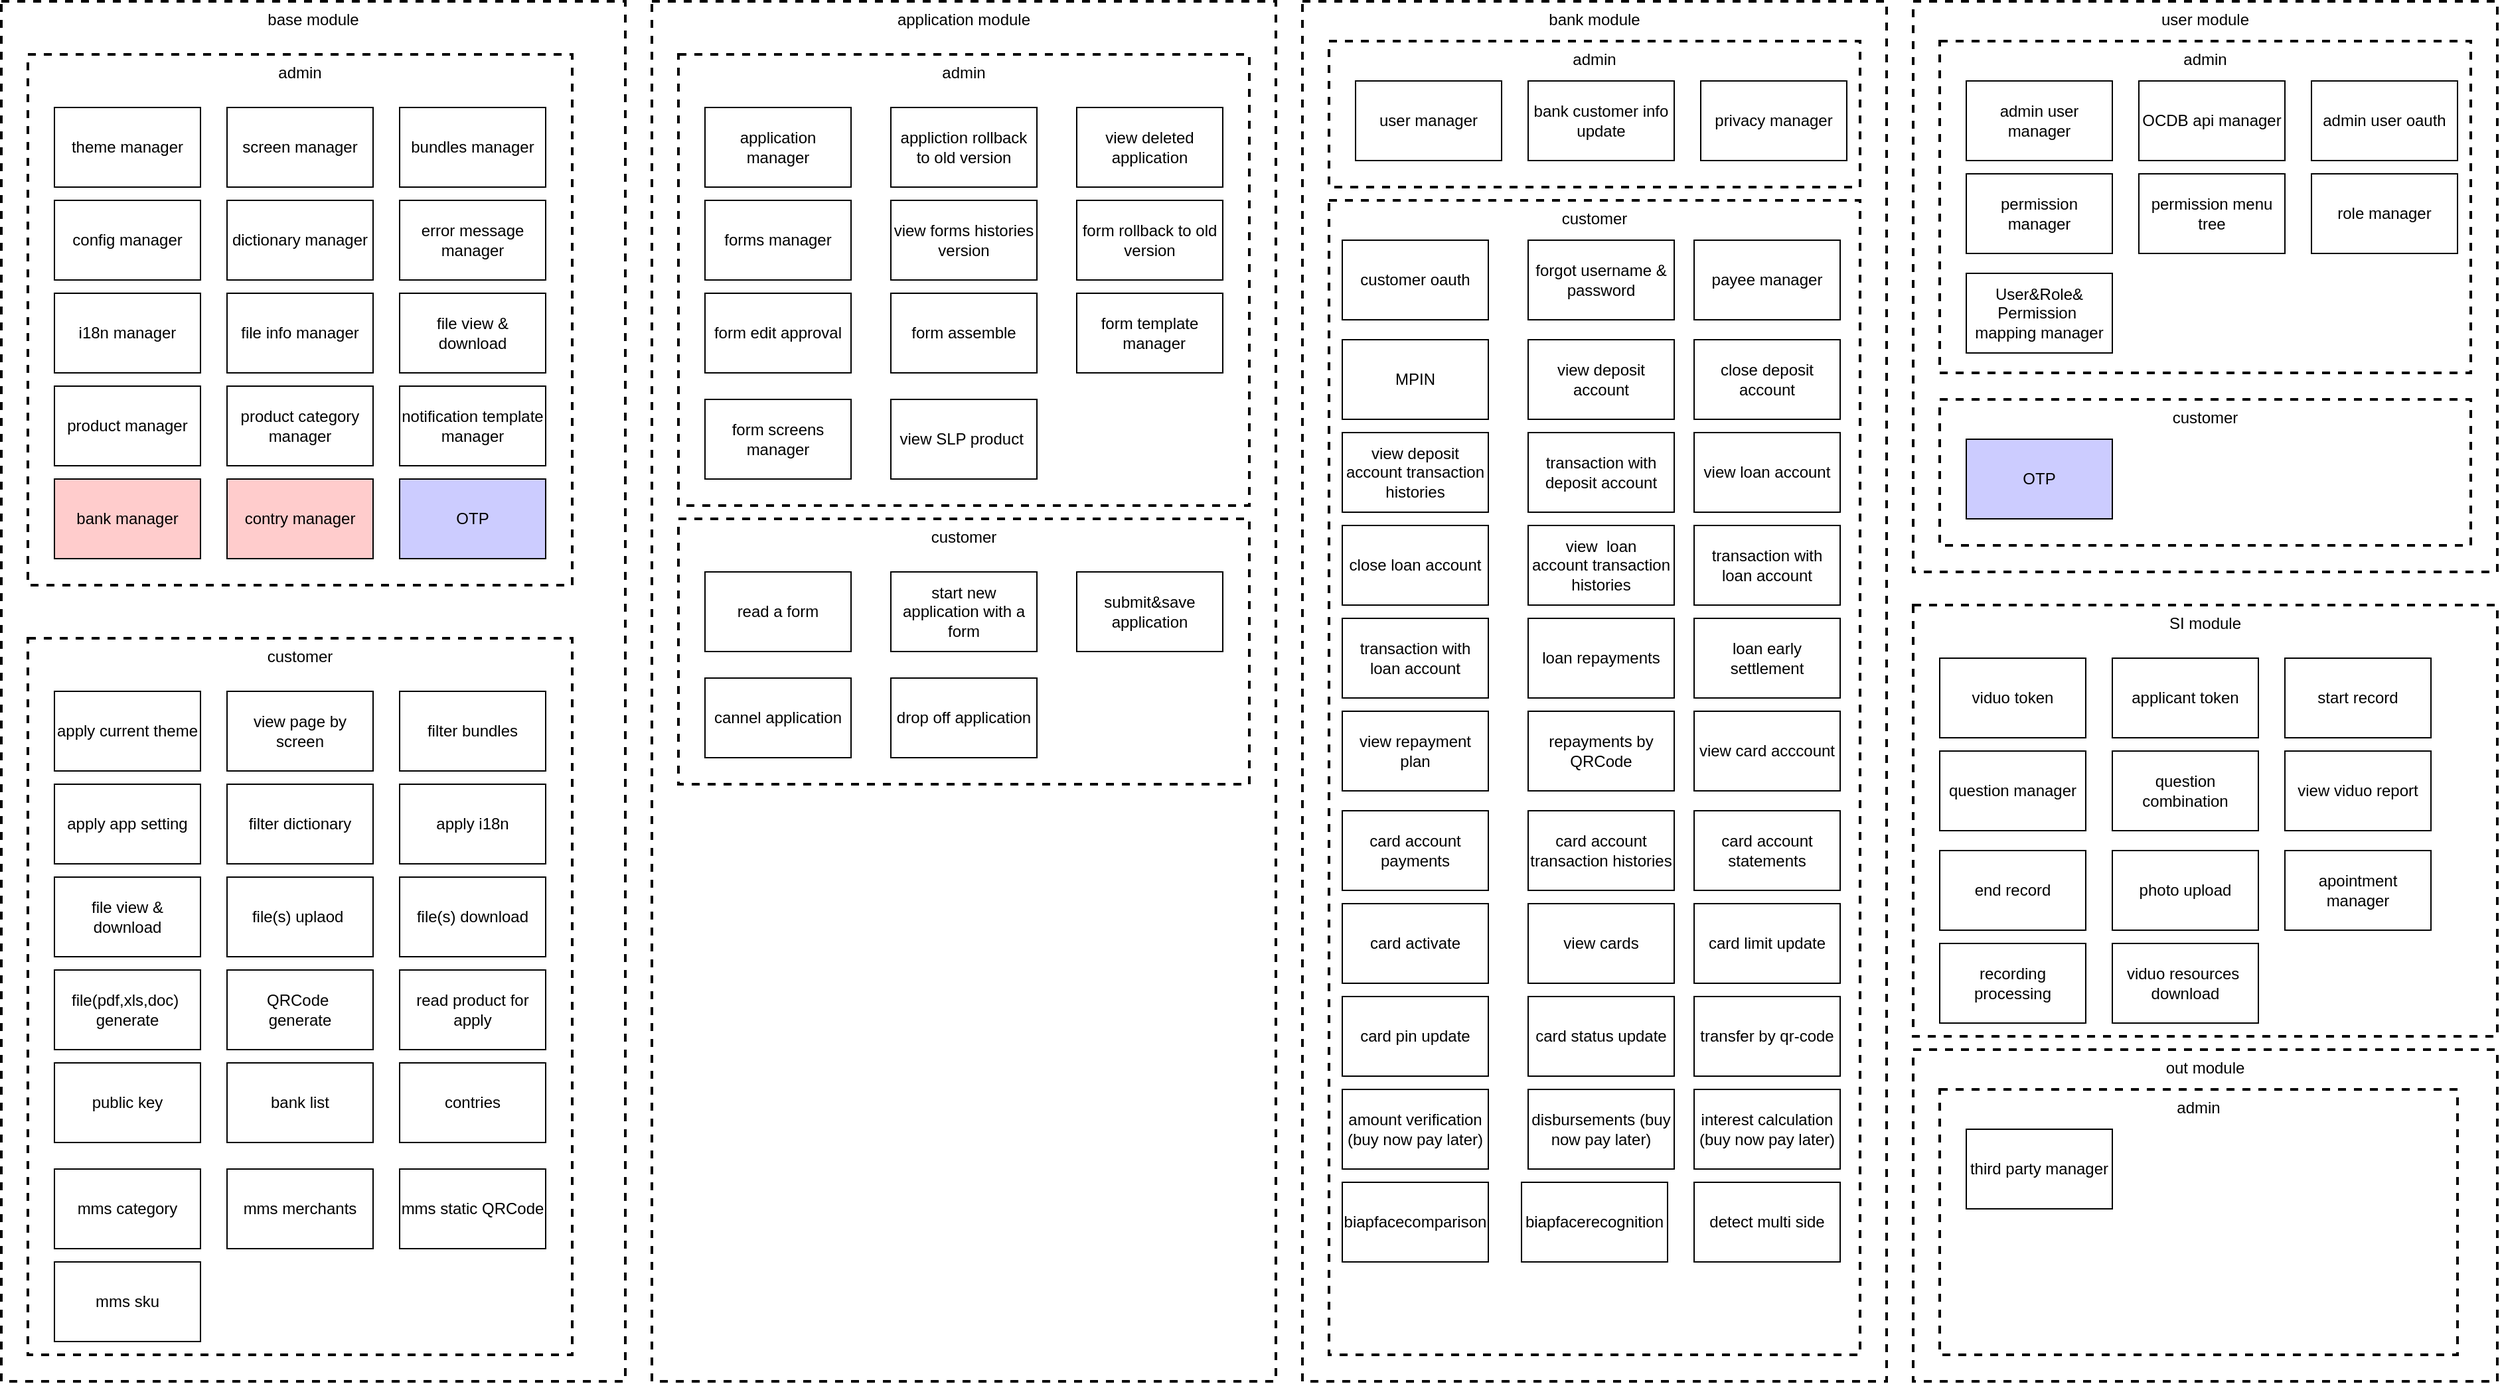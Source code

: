 <mxfile version="20.4.2" type="github">
  <diagram id="OInQUNuNO3AYRQuPPQoJ" name="第 1 页">
    <mxGraphModel dx="8248" dy="5466" grid="1" gridSize="10" guides="1" tooltips="1" connect="1" arrows="1" fold="1" page="1" pageScale="1" pageWidth="1100" pageHeight="850" math="0" shadow="0">
      <root>
        <mxCell id="0" />
        <mxCell id="1" parent="0" />
        <mxCell id="ppl4AUfpNEPx4JlbEjYc-67" value="&lt;span style=&quot;font-weight: 400;&quot;&gt;application&amp;nbsp;module&lt;/span&gt;" style="rounded=0;whiteSpace=wrap;html=1;dashed=1;strokeWidth=2;fillColor=none;verticalAlign=top;fontStyle=1" parent="1" vertex="1">
          <mxGeometry x="530" y="-830" width="470" height="1040" as="geometry" />
        </mxCell>
        <mxCell id="ppl4AUfpNEPx4JlbEjYc-68" value="&lt;span style=&quot;font-weight: 400;&quot;&gt;admin&lt;/span&gt;" style="rounded=0;whiteSpace=wrap;html=1;dashed=1;strokeWidth=2;fillColor=none;verticalAlign=top;fontStyle=1" parent="1" vertex="1">
          <mxGeometry x="550" y="-790" width="430" height="340" as="geometry" />
        </mxCell>
        <mxCell id="ppl4AUfpNEPx4JlbEjYc-69" value="&lt;span style=&quot;font-weight: 400;&quot;&gt;customer&lt;/span&gt;" style="rounded=0;whiteSpace=wrap;html=1;dashed=1;strokeWidth=2;fillColor=none;verticalAlign=top;fontStyle=1" parent="1" vertex="1">
          <mxGeometry x="550" y="-440" width="430" height="200" as="geometry" />
        </mxCell>
        <mxCell id="ppl4AUfpNEPx4JlbEjYc-70" value="application manager" style="rounded=0;whiteSpace=wrap;html=1;fontColor=#000000;fillColor=none;" parent="1" vertex="1">
          <mxGeometry x="570" y="-750" width="110" height="60" as="geometry" />
        </mxCell>
        <mxCell id="ppl4AUfpNEPx4JlbEjYc-71" value="appliction rollback to old version" style="rounded=0;whiteSpace=wrap;html=1;fontColor=#000000;fillColor=none;" parent="1" vertex="1">
          <mxGeometry x="710" y="-750" width="110" height="60" as="geometry" />
        </mxCell>
        <mxCell id="ppl4AUfpNEPx4JlbEjYc-72" value="view deleted application" style="rounded=0;whiteSpace=wrap;html=1;fontColor=#000000;fillColor=none;" parent="1" vertex="1">
          <mxGeometry x="850" y="-750" width="110" height="60" as="geometry" />
        </mxCell>
        <mxCell id="mvXVn2V-p39kU3JAdQ17-1" value="start new application with a form" style="rounded=0;whiteSpace=wrap;html=1;fontColor=#000000;fillColor=none;" parent="1" vertex="1">
          <mxGeometry x="710" y="-400" width="110" height="60" as="geometry" />
        </mxCell>
        <mxCell id="mvXVn2V-p39kU3JAdQ17-2" value="drop off application" style="rounded=0;whiteSpace=wrap;html=1;fontColor=#000000;fillColor=none;" parent="1" vertex="1">
          <mxGeometry x="710" y="-320" width="110" height="60" as="geometry" />
        </mxCell>
        <mxCell id="mvXVn2V-p39kU3JAdQ17-3" value="cannel application" style="rounded=0;whiteSpace=wrap;html=1;fontColor=#000000;fillColor=none;" parent="1" vertex="1">
          <mxGeometry x="570" y="-320" width="110" height="60" as="geometry" />
        </mxCell>
        <mxCell id="mvXVn2V-p39kU3JAdQ17-6" value="submit&amp;amp;save application" style="rounded=0;whiteSpace=wrap;html=1;fontColor=#000000;fillColor=none;" parent="1" vertex="1">
          <mxGeometry x="850" y="-400" width="110" height="60" as="geometry" />
        </mxCell>
        <mxCell id="mvXVn2V-p39kU3JAdQ17-7" value="forms manager" style="rounded=0;whiteSpace=wrap;html=1;fontColor=#000000;fillColor=none;" parent="1" vertex="1">
          <mxGeometry x="570" y="-680" width="110" height="60" as="geometry" />
        </mxCell>
        <mxCell id="mvXVn2V-p39kU3JAdQ17-8" value="view forms histories version" style="rounded=0;whiteSpace=wrap;html=1;fontColor=#000000;fillColor=none;" parent="1" vertex="1">
          <mxGeometry x="710" y="-680" width="110" height="60" as="geometry" />
        </mxCell>
        <mxCell id="mvXVn2V-p39kU3JAdQ17-9" value="form assemble" style="rounded=0;whiteSpace=wrap;html=1;fontColor=#000000;fillColor=none;" parent="1" vertex="1">
          <mxGeometry x="710" y="-610" width="110" height="60" as="geometry" />
        </mxCell>
        <mxCell id="mvXVn2V-p39kU3JAdQ17-10" value="form e&lt;span style=&quot;background-color: initial;&quot;&gt;dit approval&lt;br&gt;&lt;/span&gt;" style="rounded=0;whiteSpace=wrap;html=1;fontColor=#000000;fillColor=none;" parent="1" vertex="1">
          <mxGeometry x="570" y="-610" width="110" height="60" as="geometry" />
        </mxCell>
        <mxCell id="mvXVn2V-p39kU3JAdQ17-11" value="form rollback to old version" style="rounded=0;whiteSpace=wrap;html=1;fontColor=#000000;fillColor=none;" parent="1" vertex="1">
          <mxGeometry x="850" y="-680" width="110" height="60" as="geometry" />
        </mxCell>
        <mxCell id="mvXVn2V-p39kU3JAdQ17-12" value="form template&lt;br&gt;&amp;nbsp; manager" style="rounded=0;whiteSpace=wrap;html=1;fontColor=#000000;fillColor=none;" parent="1" vertex="1">
          <mxGeometry x="850" y="-610" width="110" height="60" as="geometry" />
        </mxCell>
        <mxCell id="mvXVn2V-p39kU3JAdQ17-13" value="form screens manager" style="rounded=0;whiteSpace=wrap;html=1;fontColor=#000000;fillColor=none;" parent="1" vertex="1">
          <mxGeometry x="570" y="-530" width="110" height="60" as="geometry" />
        </mxCell>
        <mxCell id="mvXVn2V-p39kU3JAdQ17-14" value="view SLP product&amp;nbsp;" style="rounded=0;whiteSpace=wrap;html=1;fontColor=#000000;fillColor=none;" parent="1" vertex="1">
          <mxGeometry x="710" y="-530" width="110" height="60" as="geometry" />
        </mxCell>
        <mxCell id="mvXVn2V-p39kU3JAdQ17-15" value="read a form" style="rounded=0;whiteSpace=wrap;html=1;fontColor=#000000;fillColor=none;" parent="1" vertex="1">
          <mxGeometry x="570" y="-400" width="110" height="60" as="geometry" />
        </mxCell>
        <mxCell id="mvXVn2V-p39kU3JAdQ17-17" value="&lt;span style=&quot;font-weight: 400;&quot;&gt;base module&lt;/span&gt;" style="rounded=0;whiteSpace=wrap;html=1;dashed=1;strokeWidth=2;fillColor=none;verticalAlign=top;fontStyle=1" parent="1" vertex="1">
          <mxGeometry x="40" y="-830" width="470" height="1040" as="geometry" />
        </mxCell>
        <mxCell id="mvXVn2V-p39kU3JAdQ17-18" value="&lt;span style=&quot;font-weight: 400;&quot;&gt;admin&lt;/span&gt;" style="rounded=0;whiteSpace=wrap;html=1;dashed=1;strokeWidth=2;fillColor=none;verticalAlign=top;fontStyle=1" parent="1" vertex="1">
          <mxGeometry x="60" y="-790" width="410" height="400" as="geometry" />
        </mxCell>
        <mxCell id="mvXVn2V-p39kU3JAdQ17-24" value="&lt;span style=&quot;font-weight: 400;&quot;&gt;customer&lt;/span&gt;" style="rounded=0;whiteSpace=wrap;html=1;dashed=1;strokeWidth=2;fillColor=none;verticalAlign=top;fontStyle=1" parent="1" vertex="1">
          <mxGeometry x="60" y="-350" width="410" height="540" as="geometry" />
        </mxCell>
        <mxCell id="mvXVn2V-p39kU3JAdQ17-20" value="mms category" style="rounded=0;whiteSpace=wrap;html=1;fontColor=#000000;fillColor=none;" parent="1" vertex="1">
          <mxGeometry x="80" y="50" width="110" height="60" as="geometry" />
        </mxCell>
        <mxCell id="mvXVn2V-p39kU3JAdQ17-21" value="mms&amp;nbsp;merchants" style="rounded=0;whiteSpace=wrap;html=1;fontColor=#000000;fillColor=none;" parent="1" vertex="1">
          <mxGeometry x="210" y="50" width="110" height="60" as="geometry" />
        </mxCell>
        <mxCell id="mvXVn2V-p39kU3JAdQ17-22" value="mms&amp;nbsp;static QRCode" style="rounded=0;whiteSpace=wrap;html=1;fontColor=#000000;fillColor=none;" parent="1" vertex="1">
          <mxGeometry x="340" y="50" width="110" height="60" as="geometry" />
        </mxCell>
        <mxCell id="mvXVn2V-p39kU3JAdQ17-23" value="mms&amp;nbsp;sku" style="rounded=0;whiteSpace=wrap;html=1;fontColor=#000000;fillColor=none;" parent="1" vertex="1">
          <mxGeometry x="80" y="120" width="110" height="60" as="geometry" />
        </mxCell>
        <mxCell id="mvXVn2V-p39kU3JAdQ17-26" value="theme manager" style="rounded=0;whiteSpace=wrap;html=1;fontColor=#000000;fillColor=none;" parent="1" vertex="1">
          <mxGeometry x="80" y="-750" width="110" height="60" as="geometry" />
        </mxCell>
        <mxCell id="mvXVn2V-p39kU3JAdQ17-27" value="screen manager" style="rounded=0;whiteSpace=wrap;html=1;fontColor=#000000;fillColor=none;" parent="1" vertex="1">
          <mxGeometry x="210" y="-750" width="110" height="60" as="geometry" />
        </mxCell>
        <mxCell id="mvXVn2V-p39kU3JAdQ17-28" value="bundles&amp;nbsp;manager" style="rounded=0;whiteSpace=wrap;html=1;fontColor=#000000;fillColor=none;" parent="1" vertex="1">
          <mxGeometry x="340" y="-750" width="110" height="60" as="geometry" />
        </mxCell>
        <mxCell id="mvXVn2V-p39kU3JAdQ17-29" value="error message manager" style="rounded=0;whiteSpace=wrap;html=1;fontColor=#000000;fillColor=none;" parent="1" vertex="1">
          <mxGeometry x="340" y="-680" width="110" height="60" as="geometry" />
        </mxCell>
        <mxCell id="mvXVn2V-p39kU3JAdQ17-30" value="config manager" style="rounded=0;whiteSpace=wrap;html=1;fontColor=#000000;fillColor=none;" parent="1" vertex="1">
          <mxGeometry x="80" y="-680" width="110" height="60" as="geometry" />
        </mxCell>
        <mxCell id="mvXVn2V-p39kU3JAdQ17-31" value="dictionary manager" style="rounded=0;whiteSpace=wrap;html=1;fontColor=#000000;fillColor=none;" parent="1" vertex="1">
          <mxGeometry x="210" y="-680" width="110" height="60" as="geometry" />
        </mxCell>
        <mxCell id="mvXVn2V-p39kU3JAdQ17-32" value="i18n manager" style="rounded=0;whiteSpace=wrap;html=1;fontColor=#000000;fillColor=none;" parent="1" vertex="1">
          <mxGeometry x="80" y="-610" width="110" height="60" as="geometry" />
        </mxCell>
        <mxCell id="mvXVn2V-p39kU3JAdQ17-33" value="file&amp;nbsp;info manager" style="rounded=0;whiteSpace=wrap;html=1;fontColor=#000000;fillColor=none;" parent="1" vertex="1">
          <mxGeometry x="210" y="-610" width="110" height="60" as="geometry" />
        </mxCell>
        <mxCell id="mvXVn2V-p39kU3JAdQ17-34" value="file view &amp;amp; download" style="rounded=0;whiteSpace=wrap;html=1;fontColor=#000000;fillColor=none;" parent="1" vertex="1">
          <mxGeometry x="340" y="-610" width="110" height="60" as="geometry" />
        </mxCell>
        <mxCell id="mvXVn2V-p39kU3JAdQ17-35" value="product manager" style="rounded=0;whiteSpace=wrap;html=1;fontColor=#000000;fillColor=none;" parent="1" vertex="1">
          <mxGeometry x="80" y="-540" width="110" height="60" as="geometry" />
        </mxCell>
        <mxCell id="mvXVn2V-p39kU3JAdQ17-36" value="product category manager" style="rounded=0;whiteSpace=wrap;html=1;fontColor=#000000;fillColor=none;" parent="1" vertex="1">
          <mxGeometry x="210" y="-540" width="110" height="60" as="geometry" />
        </mxCell>
        <mxCell id="mvXVn2V-p39kU3JAdQ17-37" value="notification template manager" style="rounded=0;whiteSpace=wrap;html=1;fontColor=#000000;fillColor=none;" parent="1" vertex="1">
          <mxGeometry x="340" y="-540" width="110" height="60" as="geometry" />
        </mxCell>
        <mxCell id="mvXVn2V-p39kU3JAdQ17-38" value="apply current theme" style="rounded=0;whiteSpace=wrap;html=1;fontColor=#000000;fillColor=none;" parent="1" vertex="1">
          <mxGeometry x="80" y="-310" width="110" height="60" as="geometry" />
        </mxCell>
        <mxCell id="mvXVn2V-p39kU3JAdQ17-39" value="view page by screen" style="rounded=0;whiteSpace=wrap;html=1;fontColor=#000000;fillColor=none;" parent="1" vertex="1">
          <mxGeometry x="210" y="-310" width="110" height="60" as="geometry" />
        </mxCell>
        <mxCell id="mvXVn2V-p39kU3JAdQ17-41" value="filter bundles" style="rounded=0;whiteSpace=wrap;html=1;fontColor=#000000;fillColor=none;" parent="1" vertex="1">
          <mxGeometry x="340" y="-310" width="110" height="60" as="geometry" />
        </mxCell>
        <mxCell id="mvXVn2V-p39kU3JAdQ17-42" value="apply app setting" style="rounded=0;whiteSpace=wrap;html=1;fontColor=#000000;fillColor=none;" parent="1" vertex="1">
          <mxGeometry x="80" y="-240" width="110" height="60" as="geometry" />
        </mxCell>
        <mxCell id="mvXVn2V-p39kU3JAdQ17-43" value="filter dictionary" style="rounded=0;whiteSpace=wrap;html=1;fontColor=#000000;fillColor=none;" parent="1" vertex="1">
          <mxGeometry x="210" y="-240" width="110" height="60" as="geometry" />
        </mxCell>
        <mxCell id="mvXVn2V-p39kU3JAdQ17-46" value="file view &amp;amp; download" style="rounded=0;whiteSpace=wrap;html=1;fontColor=#000000;fillColor=none;" parent="1" vertex="1">
          <mxGeometry x="80" y="-170" width="110" height="60" as="geometry" />
        </mxCell>
        <mxCell id="mvXVn2V-p39kU3JAdQ17-47" value="apply i18n" style="rounded=0;whiteSpace=wrap;html=1;fontColor=#000000;fillColor=none;" parent="1" vertex="1">
          <mxGeometry x="340" y="-240" width="110" height="60" as="geometry" />
        </mxCell>
        <mxCell id="mvXVn2V-p39kU3JAdQ17-48" value="file(s) uplaod&amp;nbsp;" style="rounded=0;whiteSpace=wrap;html=1;fontColor=#000000;fillColor=none;" parent="1" vertex="1">
          <mxGeometry x="210" y="-170" width="110" height="60" as="geometry" />
        </mxCell>
        <mxCell id="mvXVn2V-p39kU3JAdQ17-49" value="file(s) download" style="rounded=0;whiteSpace=wrap;html=1;fontColor=#000000;fillColor=none;" parent="1" vertex="1">
          <mxGeometry x="340" y="-170" width="110" height="60" as="geometry" />
        </mxCell>
        <mxCell id="mvXVn2V-p39kU3JAdQ17-51" value="file(pdf,xls,doc)&amp;nbsp;&lt;div&gt;generate&lt;/div&gt;" style="rounded=0;whiteSpace=wrap;html=1;fontColor=#000000;fillColor=none;" parent="1" vertex="1">
          <mxGeometry x="80" y="-100" width="110" height="60" as="geometry" />
        </mxCell>
        <mxCell id="mvXVn2V-p39kU3JAdQ17-53" value="QRCode&amp;nbsp;&lt;div&gt;generate&lt;/div&gt;" style="rounded=0;whiteSpace=wrap;html=1;fontColor=#000000;fillColor=none;" parent="1" vertex="1">
          <mxGeometry x="210" y="-100" width="110" height="60" as="geometry" />
        </mxCell>
        <mxCell id="mvXVn2V-p39kU3JAdQ17-54" value="read product&amp;nbsp;for apply" style="rounded=0;whiteSpace=wrap;html=1;fontColor=#000000;fillColor=none;" parent="1" vertex="1">
          <mxGeometry x="340" y="-100" width="110" height="60" as="geometry" />
        </mxCell>
        <mxCell id="mvXVn2V-p39kU3JAdQ17-56" value="public key" style="rounded=0;whiteSpace=wrap;html=1;fontColor=#000000;fillColor=none;" parent="1" vertex="1">
          <mxGeometry x="80" y="-30" width="110" height="60" as="geometry" />
        </mxCell>
        <mxCell id="mvXVn2V-p39kU3JAdQ17-57" value="bank list" style="rounded=0;whiteSpace=wrap;html=1;fontColor=#000000;fillColor=none;" parent="1" vertex="1">
          <mxGeometry x="210" y="-30" width="110" height="60" as="geometry" />
        </mxCell>
        <mxCell id="mvXVn2V-p39kU3JAdQ17-58" value="&lt;span style=&quot;font-weight: 400;&quot;&gt;bank module&lt;/span&gt;" style="rounded=0;whiteSpace=wrap;html=1;dashed=1;strokeWidth=2;fillColor=none;verticalAlign=top;fontStyle=1" parent="1" vertex="1">
          <mxGeometry x="1020" y="-830" width="440" height="1040" as="geometry" />
        </mxCell>
        <mxCell id="mvXVn2V-p39kU3JAdQ17-59" value="&lt;span style=&quot;font-weight: 400;&quot;&gt;admin&lt;/span&gt;" style="rounded=0;whiteSpace=wrap;html=1;dashed=1;strokeWidth=2;fillColor=none;verticalAlign=top;fontStyle=1" parent="1" vertex="1">
          <mxGeometry x="1040" y="-800" width="400" height="110" as="geometry" />
        </mxCell>
        <mxCell id="mvXVn2V-p39kU3JAdQ17-60" value="&lt;span style=&quot;font-weight: 400;&quot;&gt;customer&lt;/span&gt;" style="rounded=0;whiteSpace=wrap;html=1;dashed=1;strokeWidth=2;fillColor=none;verticalAlign=top;fontStyle=1" parent="1" vertex="1">
          <mxGeometry x="1040" y="-680" width="400" height="870" as="geometry" />
        </mxCell>
        <mxCell id="mvXVn2V-p39kU3JAdQ17-62" value="user manager" style="rounded=0;whiteSpace=wrap;html=1;fontColor=#000000;fillColor=none;" parent="1" vertex="1">
          <mxGeometry x="1060" y="-770" width="110" height="60" as="geometry" />
        </mxCell>
        <mxCell id="mvXVn2V-p39kU3JAdQ17-63" value="privacy manager" style="rounded=0;whiteSpace=wrap;html=1;fontColor=#000000;fillColor=none;" parent="1" vertex="1">
          <mxGeometry x="1320" y="-770" width="110" height="60" as="geometry" />
        </mxCell>
        <mxCell id="mvXVn2V-p39kU3JAdQ17-65" value="contries" style="rounded=0;whiteSpace=wrap;html=1;fontColor=#000000;fillColor=none;" parent="1" vertex="1">
          <mxGeometry x="340" y="-30" width="110" height="60" as="geometry" />
        </mxCell>
        <mxCell id="mvXVn2V-p39kU3JAdQ17-66" value="bank customer info update" style="rounded=0;whiteSpace=wrap;html=1;fontColor=#000000;fillColor=none;" parent="1" vertex="1">
          <mxGeometry x="1190" y="-770" width="110" height="60" as="geometry" />
        </mxCell>
        <mxCell id="mvXVn2V-p39kU3JAdQ17-67" value="customer oauth" style="rounded=0;whiteSpace=wrap;html=1;fontColor=#000000;fillColor=none;" parent="1" vertex="1">
          <mxGeometry x="1050" y="-650" width="110" height="60" as="geometry" />
        </mxCell>
        <mxCell id="mvXVn2V-p39kU3JAdQ17-68" value="forgot username &amp;amp; password" style="rounded=0;whiteSpace=wrap;html=1;fontColor=#000000;fillColor=none;" parent="1" vertex="1">
          <mxGeometry x="1190" y="-650" width="110" height="60" as="geometry" />
        </mxCell>
        <mxCell id="mvXVn2V-p39kU3JAdQ17-69" value="payee manager" style="rounded=0;whiteSpace=wrap;html=1;fontColor=#000000;fillColor=none;" parent="1" vertex="1">
          <mxGeometry x="1315" y="-650" width="110" height="60" as="geometry" />
        </mxCell>
        <mxCell id="mvXVn2V-p39kU3JAdQ17-70" value="MPIN" style="rounded=0;whiteSpace=wrap;html=1;fontColor=#000000;fillColor=none;" parent="1" vertex="1">
          <mxGeometry x="1050" y="-575" width="110" height="60" as="geometry" />
        </mxCell>
        <mxCell id="mvXVn2V-p39kU3JAdQ17-72" value="view deposit account" style="rounded=0;whiteSpace=wrap;html=1;fontColor=#000000;fillColor=none;" parent="1" vertex="1">
          <mxGeometry x="1190" y="-575" width="110" height="60" as="geometry" />
        </mxCell>
        <mxCell id="mvXVn2V-p39kU3JAdQ17-73" value="close deposit account" style="rounded=0;whiteSpace=wrap;html=1;fontColor=#000000;fillColor=none;" parent="1" vertex="1">
          <mxGeometry x="1315" y="-575" width="110" height="60" as="geometry" />
        </mxCell>
        <mxCell id="mvXVn2V-p39kU3JAdQ17-76" value="view deposit account&amp;nbsp;transaction histories" style="rounded=0;whiteSpace=wrap;html=1;fontColor=#000000;fillColor=none;" parent="1" vertex="1">
          <mxGeometry x="1050" y="-505" width="110" height="60" as="geometry" />
        </mxCell>
        <mxCell id="mvXVn2V-p39kU3JAdQ17-77" value="transaction with deposit account" style="rounded=0;whiteSpace=wrap;html=1;fontColor=#000000;fillColor=none;" parent="1" vertex="1">
          <mxGeometry x="1190" y="-505" width="110" height="60" as="geometry" />
        </mxCell>
        <mxCell id="mvXVn2V-p39kU3JAdQ17-79" value="view loan account" style="rounded=0;whiteSpace=wrap;html=1;fontColor=#000000;fillColor=none;" parent="1" vertex="1">
          <mxGeometry x="1315" y="-505" width="110" height="60" as="geometry" />
        </mxCell>
        <mxCell id="mvXVn2V-p39kU3JAdQ17-80" value="close loan account" style="rounded=0;whiteSpace=wrap;html=1;fontColor=#000000;fillColor=none;" parent="1" vertex="1">
          <mxGeometry x="1050" y="-435" width="110" height="60" as="geometry" />
        </mxCell>
        <mxCell id="mvXVn2V-p39kU3JAdQ17-81" value="view&amp;nbsp; loan account&amp;nbsp;transaction histories" style="rounded=0;whiteSpace=wrap;html=1;fontColor=#000000;fillColor=none;" parent="1" vertex="1">
          <mxGeometry x="1190" y="-435" width="110" height="60" as="geometry" />
        </mxCell>
        <mxCell id="mvXVn2V-p39kU3JAdQ17-82" value="transaction with loan account" style="rounded=0;whiteSpace=wrap;html=1;fontColor=#000000;fillColor=none;" parent="1" vertex="1">
          <mxGeometry x="1315" y="-435" width="110" height="60" as="geometry" />
        </mxCell>
        <mxCell id="mvXVn2V-p39kU3JAdQ17-83" value="transaction with loan account" style="rounded=0;whiteSpace=wrap;html=1;fontColor=#000000;fillColor=none;" parent="1" vertex="1">
          <mxGeometry x="1050" y="-365" width="110" height="60" as="geometry" />
        </mxCell>
        <mxCell id="mvXVn2V-p39kU3JAdQ17-84" value="loan repayments" style="rounded=0;whiteSpace=wrap;html=1;fontColor=#000000;fillColor=none;" parent="1" vertex="1">
          <mxGeometry x="1190" y="-365" width="110" height="60" as="geometry" />
        </mxCell>
        <mxCell id="mvXVn2V-p39kU3JAdQ17-85" value="loan&amp;nbsp;early settlement" style="rounded=0;whiteSpace=wrap;html=1;fontColor=#000000;fillColor=none;" parent="1" vertex="1">
          <mxGeometry x="1315" y="-365" width="110" height="60" as="geometry" />
        </mxCell>
        <mxCell id="mvXVn2V-p39kU3JAdQ17-87" value="view repayment plan" style="rounded=0;whiteSpace=wrap;html=1;fontColor=#000000;fillColor=none;" parent="1" vertex="1">
          <mxGeometry x="1050" y="-295" width="110" height="60" as="geometry" />
        </mxCell>
        <mxCell id="mvXVn2V-p39kU3JAdQ17-90" value="repayments by QRCode" style="rounded=0;whiteSpace=wrap;html=1;fontColor=#000000;fillColor=none;" parent="1" vertex="1">
          <mxGeometry x="1190" y="-295" width="110" height="60" as="geometry" />
        </mxCell>
        <mxCell id="mvXVn2V-p39kU3JAdQ17-91" value="view card acccount" style="rounded=0;whiteSpace=wrap;html=1;fontColor=#000000;fillColor=none;" parent="1" vertex="1">
          <mxGeometry x="1315" y="-295" width="110" height="60" as="geometry" />
        </mxCell>
        <mxCell id="mvXVn2V-p39kU3JAdQ17-92" value="card account payments" style="rounded=0;whiteSpace=wrap;html=1;fontColor=#000000;fillColor=none;" parent="1" vertex="1">
          <mxGeometry x="1050" y="-220" width="110" height="60" as="geometry" />
        </mxCell>
        <mxCell id="mvXVn2V-p39kU3JAdQ17-93" value="card account transaction histories" style="rounded=0;whiteSpace=wrap;html=1;fontColor=#000000;fillColor=none;" parent="1" vertex="1">
          <mxGeometry x="1190" y="-220" width="110" height="60" as="geometry" />
        </mxCell>
        <mxCell id="mvXVn2V-p39kU3JAdQ17-94" value="card account statements" style="rounded=0;whiteSpace=wrap;html=1;fontColor=#000000;fillColor=none;" parent="1" vertex="1">
          <mxGeometry x="1315" y="-220" width="110" height="60" as="geometry" />
        </mxCell>
        <mxCell id="mvXVn2V-p39kU3JAdQ17-95" value="card activate" style="rounded=0;whiteSpace=wrap;html=1;fontColor=#000000;fillColor=none;" parent="1" vertex="1">
          <mxGeometry x="1050" y="-150" width="110" height="60" as="geometry" />
        </mxCell>
        <mxCell id="mvXVn2V-p39kU3JAdQ17-96" value="view cards" style="rounded=0;whiteSpace=wrap;html=1;fontColor=#000000;fillColor=none;" parent="1" vertex="1">
          <mxGeometry x="1190" y="-150" width="110" height="60" as="geometry" />
        </mxCell>
        <mxCell id="mvXVn2V-p39kU3JAdQ17-98" value="card limit update" style="rounded=0;whiteSpace=wrap;html=1;fontColor=#000000;fillColor=none;" parent="1" vertex="1">
          <mxGeometry x="1315" y="-150" width="110" height="60" as="geometry" />
        </mxCell>
        <mxCell id="mvXVn2V-p39kU3JAdQ17-100" value="card pin update" style="rounded=0;whiteSpace=wrap;html=1;fontColor=#000000;fillColor=none;" parent="1" vertex="1">
          <mxGeometry x="1050" y="-80" width="110" height="60" as="geometry" />
        </mxCell>
        <mxCell id="mvXVn2V-p39kU3JAdQ17-101" value="card status update" style="rounded=0;whiteSpace=wrap;html=1;fontColor=#000000;fillColor=none;" parent="1" vertex="1">
          <mxGeometry x="1190" y="-80" width="110" height="60" as="geometry" />
        </mxCell>
        <mxCell id="mvXVn2V-p39kU3JAdQ17-102" value="transfer by qr-code" style="rounded=0;whiteSpace=wrap;html=1;fontColor=#000000;fillColor=none;" parent="1" vertex="1">
          <mxGeometry x="1315" y="-80" width="110" height="60" as="geometry" />
        </mxCell>
        <mxCell id="mvXVn2V-p39kU3JAdQ17-103" value="amount verification (buy now pay later)" style="rounded=0;whiteSpace=wrap;html=1;fontColor=#000000;fillColor=none;" parent="1" vertex="1">
          <mxGeometry x="1050" y="-10" width="110" height="60" as="geometry" />
        </mxCell>
        <mxCell id="mvXVn2V-p39kU3JAdQ17-104" value="disbursements (buy now pay later)" style="rounded=0;whiteSpace=wrap;html=1;fontColor=#000000;fillColor=none;" parent="1" vertex="1">
          <mxGeometry x="1190" y="-10" width="110" height="60" as="geometry" />
        </mxCell>
        <mxCell id="mvXVn2V-p39kU3JAdQ17-105" value="interest calculation (buy now pay later)" style="rounded=0;whiteSpace=wrap;html=1;fontColor=#000000;fillColor=none;" parent="1" vertex="1">
          <mxGeometry x="1315" y="-10" width="110" height="60" as="geometry" />
        </mxCell>
        <mxCell id="mvXVn2V-p39kU3JAdQ17-106" value="biapfacecomparison" style="rounded=0;whiteSpace=wrap;html=1;fontColor=#000000;fillColor=none;" parent="1" vertex="1">
          <mxGeometry x="1050" y="60" width="110" height="60" as="geometry" />
        </mxCell>
        <mxCell id="mvXVn2V-p39kU3JAdQ17-107" value="biapfacerecognition" style="rounded=0;whiteSpace=wrap;html=1;fontColor=#000000;fillColor=none;" parent="1" vertex="1">
          <mxGeometry x="1185" y="60" width="110" height="60" as="geometry" />
        </mxCell>
        <mxCell id="mvXVn2V-p39kU3JAdQ17-108" value="detect multi side" style="rounded=0;whiteSpace=wrap;html=1;fontColor=#000000;fillColor=none;" parent="1" vertex="1">
          <mxGeometry x="1315" y="60" width="110" height="60" as="geometry" />
        </mxCell>
        <mxCell id="lsaPHRyVFNU2QhNYm0W4-1" value="&lt;span style=&quot;font-weight: 400;&quot;&gt;user module&lt;/span&gt;" style="rounded=0;whiteSpace=wrap;html=1;dashed=1;strokeWidth=2;fillColor=none;verticalAlign=top;fontStyle=1" vertex="1" parent="1">
          <mxGeometry x="1480" y="-830" width="440" height="430" as="geometry" />
        </mxCell>
        <mxCell id="lsaPHRyVFNU2QhNYm0W4-2" value="&lt;span style=&quot;font-weight: 400;&quot;&gt;admin&lt;/span&gt;" style="rounded=0;whiteSpace=wrap;html=1;dashed=1;strokeWidth=2;fillColor=none;verticalAlign=top;fontStyle=1" vertex="1" parent="1">
          <mxGeometry x="1500" y="-800" width="400" height="250" as="geometry" />
        </mxCell>
        <mxCell id="lsaPHRyVFNU2QhNYm0W4-3" value="admin user manager" style="rounded=0;whiteSpace=wrap;html=1;fontColor=#000000;fillColor=none;" vertex="1" parent="1">
          <mxGeometry x="1520" y="-770" width="110" height="60" as="geometry" />
        </mxCell>
        <mxCell id="lsaPHRyVFNU2QhNYm0W4-4" value="OCDB api manager" style="rounded=0;whiteSpace=wrap;html=1;fontColor=#000000;fillColor=none;" vertex="1" parent="1">
          <mxGeometry x="1650" y="-770" width="110" height="60" as="geometry" />
        </mxCell>
        <mxCell id="lsaPHRyVFNU2QhNYm0W4-5" value="admin user oauth" style="rounded=0;whiteSpace=wrap;html=1;fontColor=#000000;fillColor=none;" vertex="1" parent="1">
          <mxGeometry x="1780" y="-770" width="110" height="60" as="geometry" />
        </mxCell>
        <mxCell id="lsaPHRyVFNU2QhNYm0W4-6" value="permission manager" style="rounded=0;whiteSpace=wrap;html=1;fontColor=#000000;fillColor=none;" vertex="1" parent="1">
          <mxGeometry x="1520" y="-700" width="110" height="60" as="geometry" />
        </mxCell>
        <mxCell id="lsaPHRyVFNU2QhNYm0W4-7" value="permission menu tree" style="rounded=0;whiteSpace=wrap;html=1;fontColor=#000000;fillColor=none;" vertex="1" parent="1">
          <mxGeometry x="1650" y="-700" width="110" height="60" as="geometry" />
        </mxCell>
        <mxCell id="lsaPHRyVFNU2QhNYm0W4-9" value="role manager" style="rounded=0;whiteSpace=wrap;html=1;fontColor=#000000;fillColor=none;" vertex="1" parent="1">
          <mxGeometry x="1780" y="-700" width="110" height="60" as="geometry" />
        </mxCell>
        <mxCell id="lsaPHRyVFNU2QhNYm0W4-10" value="User&amp;amp;Role&amp;amp;&lt;br&gt;Permission&amp;nbsp;&lt;br&gt;mapping manager" style="rounded=0;whiteSpace=wrap;html=1;fontColor=#000000;fillColor=none;" vertex="1" parent="1">
          <mxGeometry x="1520" y="-625" width="110" height="60" as="geometry" />
        </mxCell>
        <mxCell id="lsaPHRyVFNU2QhNYm0W4-13" value="&lt;span style=&quot;font-weight: 400;&quot;&gt;customer&lt;/span&gt;" style="rounded=0;whiteSpace=wrap;html=1;dashed=1;strokeWidth=2;fillColor=none;verticalAlign=top;fontStyle=1" vertex="1" parent="1">
          <mxGeometry x="1500" y="-530" width="400" height="110" as="geometry" />
        </mxCell>
        <mxCell id="lsaPHRyVFNU2QhNYm0W4-12" value="OTP" style="rounded=0;whiteSpace=wrap;html=1;fontColor=#000000;fillColor=#CCCCFF;" vertex="1" parent="1">
          <mxGeometry x="1520" y="-500" width="110" height="60" as="geometry" />
        </mxCell>
        <mxCell id="lsaPHRyVFNU2QhNYm0W4-14" value="&lt;span style=&quot;font-weight: 400;&quot;&gt;out module&lt;/span&gt;" style="rounded=0;whiteSpace=wrap;html=1;dashed=1;strokeWidth=2;fillColor=none;verticalAlign=top;fontStyle=1" vertex="1" parent="1">
          <mxGeometry x="1480" y="-40" width="440" height="250" as="geometry" />
        </mxCell>
        <mxCell id="lsaPHRyVFNU2QhNYm0W4-16" value="&lt;span style=&quot;font-weight: 400;&quot;&gt;admin&lt;/span&gt;" style="rounded=0;whiteSpace=wrap;html=1;dashed=1;strokeWidth=2;fillColor=none;verticalAlign=top;fontStyle=1" vertex="1" parent="1">
          <mxGeometry x="1500" y="-10" width="390" height="200" as="geometry" />
        </mxCell>
        <mxCell id="lsaPHRyVFNU2QhNYm0W4-17" value="third party manager" style="rounded=0;whiteSpace=wrap;html=1;fontColor=#000000;fillColor=none;" vertex="1" parent="1">
          <mxGeometry x="1520" y="20" width="110" height="60" as="geometry" />
        </mxCell>
        <mxCell id="lsaPHRyVFNU2QhNYm0W4-24" value="&lt;span style=&quot;font-weight: 400;&quot;&gt;SI module&lt;/span&gt;" style="rounded=0;whiteSpace=wrap;html=1;dashed=1;strokeWidth=2;fillColor=none;verticalAlign=top;fontStyle=1" vertex="1" parent="1">
          <mxGeometry x="1480" y="-375" width="440" height="325" as="geometry" />
        </mxCell>
        <mxCell id="lsaPHRyVFNU2QhNYm0W4-27" value="viduo token&lt;span style=&quot;color: rgba(0, 0, 0, 0); font-family: monospace; font-size: 0px; text-align: start;&quot;&gt;%3CmxGraphModel%3E%3Croot%3E%3CmxCell%20id%3D%220%22%2F%3E%3CmxCell%20id%3D%221%22%20parent%3D%220%22%2F%3E%3CmxCell%20id%3D%222%22%20value%3D%22token%22%20style%3D%22rounded%3D0%3BwhiteSpace%3Dwrap%3Bhtml%3D1%3BfontColor%3D%23000000%3BfillColor%3Dnone%3B%22%20vertex%3D%221%22%20parent%3D%221%22%3E%3CmxGeometry%20x%3D%221990%22%20y%3D%221240%22%20width%3D%22110%22%20height%3D%2260%22%20as%3D%22geometry%22%2F%3E%3C%2FmxCell%3E%3CmxCell%20id%3D%223%22%20value%3D%22applicant%20token%22%20style%3D%22rounded%3D0%3BwhiteSpace%3Dwrap%3Bhtml%3D1%3BfontColor%3D%23000000%3BfillColor%3Dnone%3B%22%20vertex%3D%221%22%20parent%3D%221%22%3E%3CmxGeometry%20x%3D%222120%22%20y%3D%221240%22%20width%3D%22110%22%20height%3D%2260%22%20as%3D%22geometry%22%2F%3E%3C%2FmxCell%3E%3CmxCell%20id%3D%224%22%20value%3D%22start%20record%22%20style%3D%22rounded%3D0%3BwhiteSpace%3Dwrap%3Bhtml%3D1%3BfontColor%3D%23000000%3BfillColor%3Dnone%3B%22%20vertex%3D%221%22%20parent%3D%221%22%3E%3CmxGeometry%20x%3D%222250%22%20y%3D%221240%22%20width%3D%22110%22%20height%3D%2260%22%20as%3D%22geometry%22%2F%3E%3C%2FmxCell%3E%3CmxCell%20id%3D%225%22%20value%3D%22end%20record%22%20style%3D%22rounded%3D0%3BwhiteSpace%3Dwrap%3Bhtml%3D1%3BfontColor%3D%23000000%3BfillColor%3Dnone%3B%22%20vertex%3D%221%22%20parent%3D%221%22%3E%3CmxGeometry%20x%3D%221990%22%20y%3D%221310%22%20width%3D%22110%22%20height%3D%2260%22%20as%3D%22geometry%22%2F%3E%3C%2FmxCell%3E%3CmxCell%20id%3D%226%22%20value%3D%22upload%20photo%22%20style%3D%22rounded%3D0%3BwhiteSpace%3Dwrap%3Bhtml%3D1%3BfontColor%3D%23000000%3BfillColor%3Dnone%3B%22%20vertex%3D%221%22%20parent%3D%221%22%3E%3CmxGeometry%20x%3D%222120%22%20y%3D%221310%22%20width%3D%22110%22%20height%3D%2260%22%20as%3D%22geometry%22%2F%3E%3C%2FmxCell%3E%3C%2Froot%3E%3C%2FmxGraphModel%3E&lt;/span&gt;" style="rounded=0;whiteSpace=wrap;html=1;fontColor=#000000;fillColor=none;" vertex="1" parent="1">
          <mxGeometry x="1500" y="-335" width="110" height="60" as="geometry" />
        </mxCell>
        <mxCell id="lsaPHRyVFNU2QhNYm0W4-28" value="applicant token" style="rounded=0;whiteSpace=wrap;html=1;fontColor=#000000;fillColor=none;" vertex="1" parent="1">
          <mxGeometry x="1630" y="-335" width="110" height="60" as="geometry" />
        </mxCell>
        <mxCell id="lsaPHRyVFNU2QhNYm0W4-29" value="start record" style="rounded=0;whiteSpace=wrap;html=1;fontColor=#000000;fillColor=none;" vertex="1" parent="1">
          <mxGeometry x="1760" y="-335" width="110" height="60" as="geometry" />
        </mxCell>
        <mxCell id="lsaPHRyVFNU2QhNYm0W4-30" value="end record" style="rounded=0;whiteSpace=wrap;html=1;fontColor=#000000;fillColor=none;" vertex="1" parent="1">
          <mxGeometry x="1500" y="-190" width="110" height="60" as="geometry" />
        </mxCell>
        <mxCell id="lsaPHRyVFNU2QhNYm0W4-31" value="photo upload" style="rounded=0;whiteSpace=wrap;html=1;fontColor=#000000;fillColor=none;" vertex="1" parent="1">
          <mxGeometry x="1630" y="-190" width="110" height="60" as="geometry" />
        </mxCell>
        <mxCell id="lsaPHRyVFNU2QhNYm0W4-32" value="apointment manager" style="rounded=0;whiteSpace=wrap;html=1;fontColor=#000000;fillColor=none;" vertex="1" parent="1">
          <mxGeometry x="1760" y="-190" width="110" height="60" as="geometry" />
        </mxCell>
        <mxCell id="lsaPHRyVFNU2QhNYm0W4-33" value="question manager" style="rounded=0;whiteSpace=wrap;html=1;fontColor=#000000;fillColor=none;" vertex="1" parent="1">
          <mxGeometry x="1500" y="-265" width="110" height="60" as="geometry" />
        </mxCell>
        <mxCell id="lsaPHRyVFNU2QhNYm0W4-34" value="question combination" style="rounded=0;whiteSpace=wrap;html=1;fontColor=#000000;fillColor=none;" vertex="1" parent="1">
          <mxGeometry x="1630" y="-265" width="110" height="60" as="geometry" />
        </mxCell>
        <mxCell id="lsaPHRyVFNU2QhNYm0W4-35" value="view viduo report" style="rounded=0;whiteSpace=wrap;html=1;fontColor=#000000;fillColor=none;" vertex="1" parent="1">
          <mxGeometry x="1760" y="-265" width="110" height="60" as="geometry" />
        </mxCell>
        <mxCell id="lsaPHRyVFNU2QhNYm0W4-36" value="&lt;div&gt;recording processing&lt;/div&gt;" style="rounded=0;whiteSpace=wrap;html=1;fontColor=#000000;fillColor=none;" vertex="1" parent="1">
          <mxGeometry x="1500" y="-120" width="110" height="60" as="geometry" />
        </mxCell>
        <mxCell id="lsaPHRyVFNU2QhNYm0W4-38" value="&lt;div&gt;viduo resources&amp;nbsp;&lt;/div&gt;download" style="rounded=0;whiteSpace=wrap;html=1;fontColor=#000000;fillColor=none;" vertex="1" parent="1">
          <mxGeometry x="1630" y="-120" width="110" height="60" as="geometry" />
        </mxCell>
        <mxCell id="lsaPHRyVFNU2QhNYm0W4-39" value="bank manager" style="rounded=0;whiteSpace=wrap;html=1;fontColor=#000000;fillColor=#FFCCCC;" vertex="1" parent="1">
          <mxGeometry x="80" y="-470" width="110" height="60" as="geometry" />
        </mxCell>
        <mxCell id="lsaPHRyVFNU2QhNYm0W4-40" value="contry manager" style="rounded=0;whiteSpace=wrap;html=1;fontColor=#000000;fillColor=#FFCCCC;" vertex="1" parent="1">
          <mxGeometry x="210" y="-470" width="110" height="60" as="geometry" />
        </mxCell>
        <mxCell id="lsaPHRyVFNU2QhNYm0W4-41" value="OTP" style="rounded=0;whiteSpace=wrap;html=1;fontColor=#000000;fillColor=#CCCCFF;" vertex="1" parent="1">
          <mxGeometry x="340" y="-470" width="110" height="60" as="geometry" />
        </mxCell>
      </root>
    </mxGraphModel>
  </diagram>
</mxfile>
